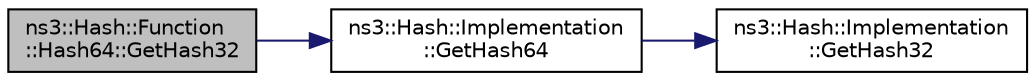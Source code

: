 digraph "ns3::Hash::Function::Hash64::GetHash32"
{
  edge [fontname="Helvetica",fontsize="10",labelfontname="Helvetica",labelfontsize="10"];
  node [fontname="Helvetica",fontsize="10",shape=record];
  rankdir="LR";
  Node1 [label="ns3::Hash::Function\l::Hash64::GetHash32",height=0.2,width=0.4,color="black", fillcolor="grey75", style="filled", fontcolor="black"];
  Node1 -> Node2 [color="midnightblue",fontsize="10",style="solid"];
  Node2 [label="ns3::Hash::Implementation\l::GetHash64",height=0.2,width=0.4,color="black", fillcolor="white", style="filled",URL="$df/d47/classns3_1_1Hash_1_1Implementation.html#ae11335959394d22427d81abfa520106a"];
  Node2 -> Node3 [color="midnightblue",fontsize="10",style="solid"];
  Node3 [label="ns3::Hash::Implementation\l::GetHash32",height=0.2,width=0.4,color="black", fillcolor="white", style="filled",URL="$df/d47/classns3_1_1Hash_1_1Implementation.html#a8389694c8a89ec15f4f356ef52fe8891"];
}
